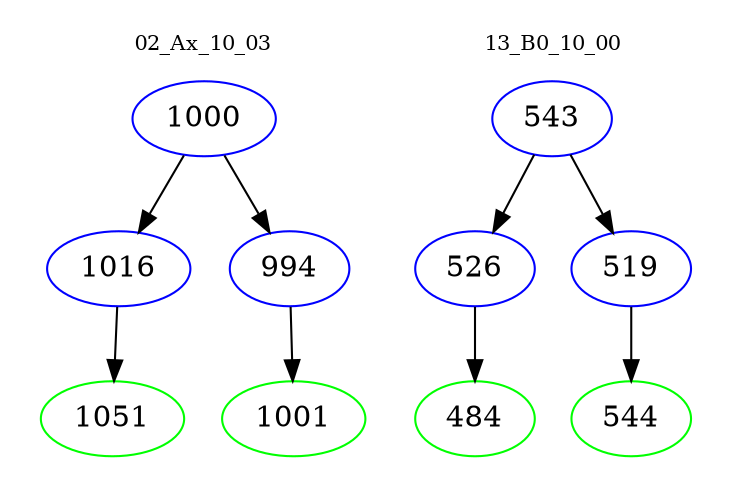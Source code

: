 digraph{
subgraph cluster_0 {
color = white
label = "02_Ax_10_03";
fontsize=10;
T0_1000 [label="1000", color="blue"]
T0_1000 -> T0_1016 [color="black"]
T0_1016 [label="1016", color="blue"]
T0_1016 -> T0_1051 [color="black"]
T0_1051 [label="1051", color="green"]
T0_1000 -> T0_994 [color="black"]
T0_994 [label="994", color="blue"]
T0_994 -> T0_1001 [color="black"]
T0_1001 [label="1001", color="green"]
}
subgraph cluster_1 {
color = white
label = "13_B0_10_00";
fontsize=10;
T1_543 [label="543", color="blue"]
T1_543 -> T1_526 [color="black"]
T1_526 [label="526", color="blue"]
T1_526 -> T1_484 [color="black"]
T1_484 [label="484", color="green"]
T1_543 -> T1_519 [color="black"]
T1_519 [label="519", color="blue"]
T1_519 -> T1_544 [color="black"]
T1_544 [label="544", color="green"]
}
}
